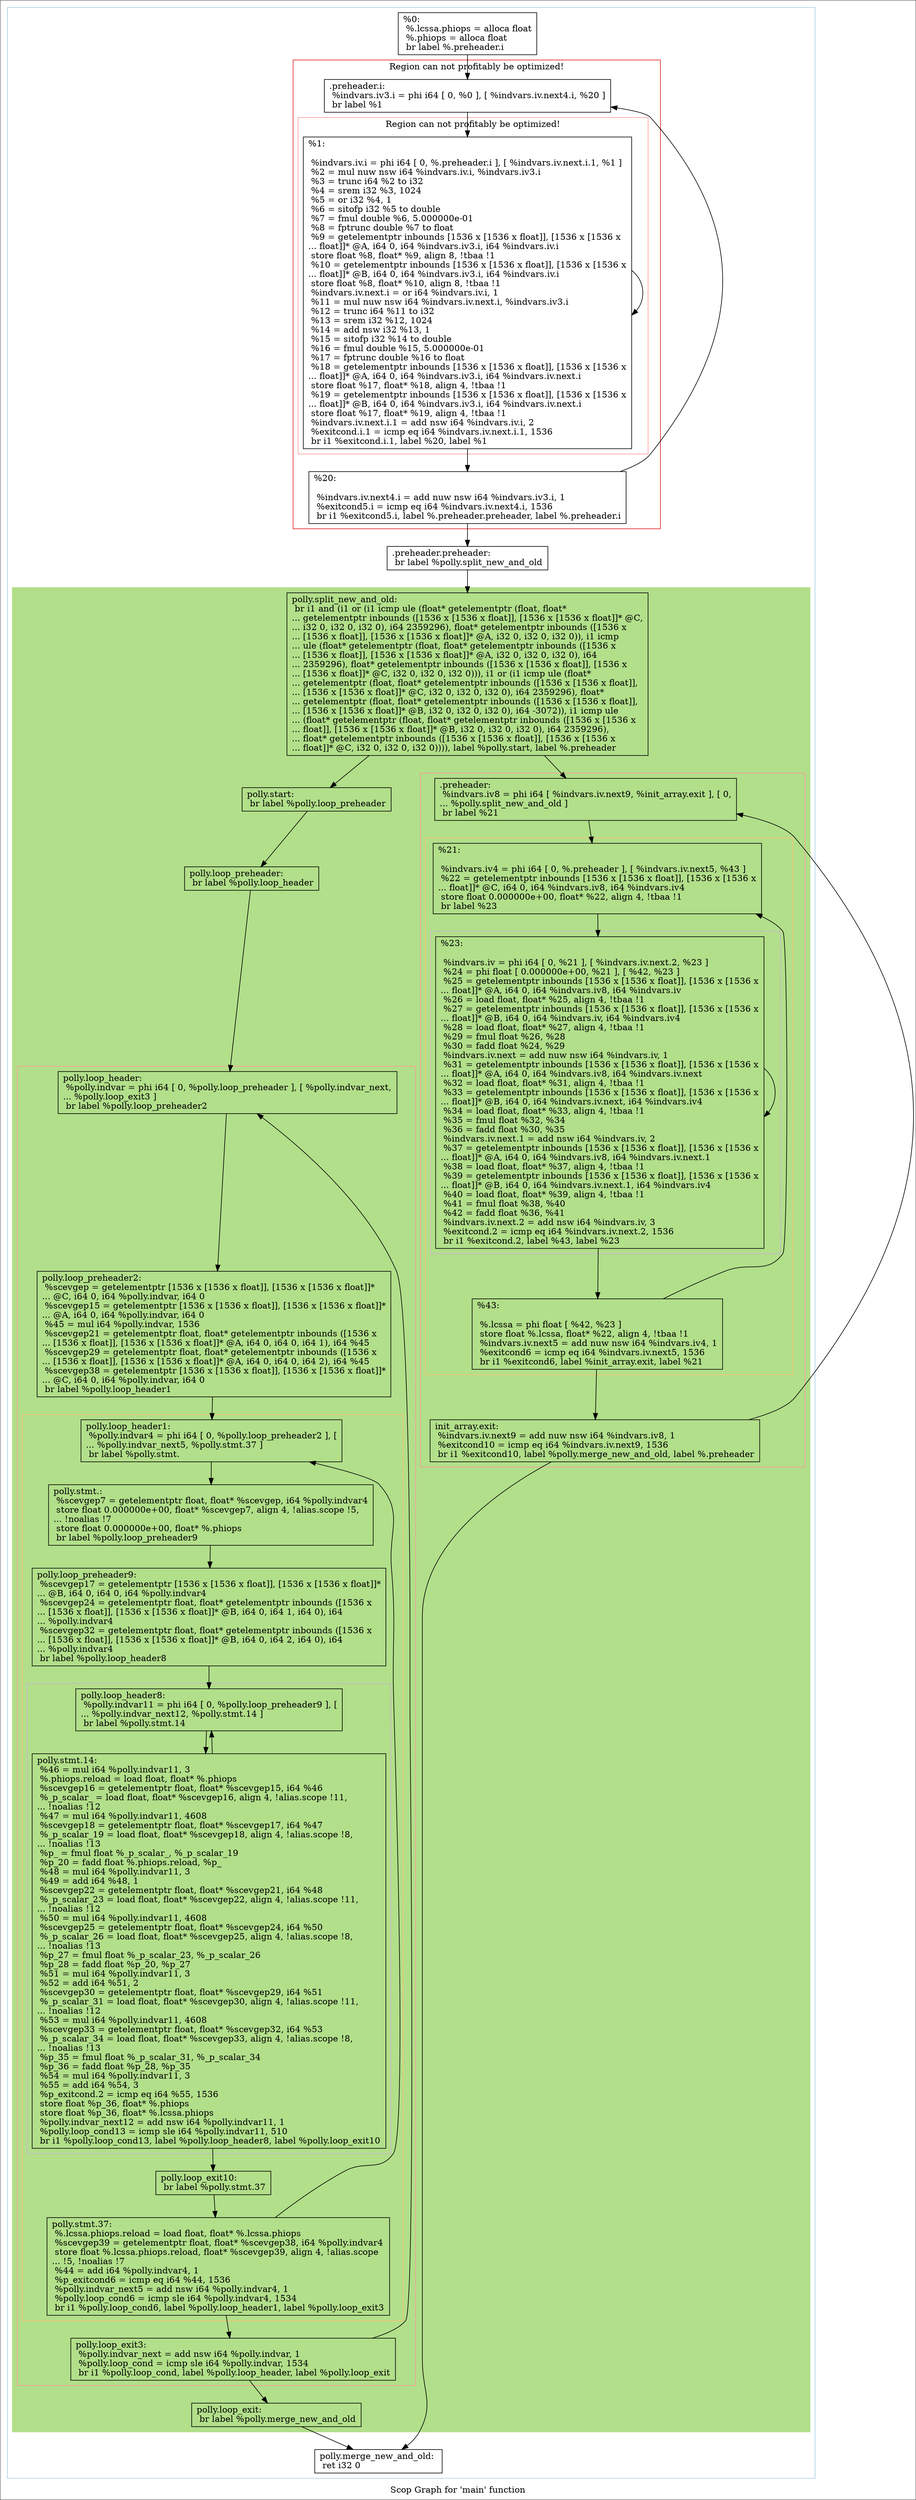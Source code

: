 digraph "Scop Graph for 'main' function" {
	label="Scop Graph for 'main' function";

	Node0x1621f90 [shape=record,label="{%0:\l  %.lcssa.phiops = alloca float\l  %.phiops = alloca float\l  br label %.preheader.i\l}"];
	Node0x1621f90 -> Node0x1631d80;
	Node0x1631d80 [shape=record,label="{.preheader.i:                                     \l  %indvars.iv3.i = phi i64 [ 0, %0 ], [ %indvars.iv.next4.i, %20 ]\l  br label %1\l}"];
	Node0x1631d80 -> Node0x1608e70;
	Node0x1608e70 [shape=record,label="{%1:\l\l  %indvars.iv.i = phi i64 [ 0, %.preheader.i ], [ %indvars.iv.next.i.1, %1 ]\l  %2 = mul nuw nsw i64 %indvars.iv.i, %indvars.iv3.i\l  %3 = trunc i64 %2 to i32\l  %4 = srem i32 %3, 1024\l  %5 = or i32 %4, 1\l  %6 = sitofp i32 %5 to double\l  %7 = fmul double %6, 5.000000e-01\l  %8 = fptrunc double %7 to float\l  %9 = getelementptr inbounds [1536 x [1536 x float]], [1536 x [1536 x\l... float]]* @A, i64 0, i64 %indvars.iv3.i, i64 %indvars.iv.i\l  store float %8, float* %9, align 8, !tbaa !1\l  %10 = getelementptr inbounds [1536 x [1536 x float]], [1536 x [1536 x\l... float]]* @B, i64 0, i64 %indvars.iv3.i, i64 %indvars.iv.i\l  store float %8, float* %10, align 8, !tbaa !1\l  %indvars.iv.next.i = or i64 %indvars.iv.i, 1\l  %11 = mul nuw nsw i64 %indvars.iv.next.i, %indvars.iv3.i\l  %12 = trunc i64 %11 to i32\l  %13 = srem i32 %12, 1024\l  %14 = add nsw i32 %13, 1\l  %15 = sitofp i32 %14 to double\l  %16 = fmul double %15, 5.000000e-01\l  %17 = fptrunc double %16 to float\l  %18 = getelementptr inbounds [1536 x [1536 x float]], [1536 x [1536 x\l... float]]* @A, i64 0, i64 %indvars.iv3.i, i64 %indvars.iv.next.i\l  store float %17, float* %18, align 4, !tbaa !1\l  %19 = getelementptr inbounds [1536 x [1536 x float]], [1536 x [1536 x\l... float]]* @B, i64 0, i64 %indvars.iv3.i, i64 %indvars.iv.next.i\l  store float %17, float* %19, align 4, !tbaa !1\l  %indvars.iv.next.i.1 = add nsw i64 %indvars.iv.i, 2\l  %exitcond.i.1 = icmp eq i64 %indvars.iv.next.i.1, 1536\l  br i1 %exitcond.i.1, label %20, label %1\l}"];
	Node0x1608e70 -> Node0x16222b0;
	Node0x1608e70 -> Node0x1608e70[constraint=false];
	Node0x16222b0 [shape=record,label="{%20:\l\l  %indvars.iv.next4.i = add nuw nsw i64 %indvars.iv3.i, 1\l  %exitcond5.i = icmp eq i64 %indvars.iv.next4.i, 1536\l  br i1 %exitcond5.i, label %.preheader.preheader, label %.preheader.i\l}"];
	Node0x16222b0 -> Node0x16098b0;
	Node0x16222b0 -> Node0x1631d80[constraint=false];
	Node0x16098b0 [shape=record,label="{.preheader.preheader:                             \l  br label %polly.split_new_and_old\l}"];
	Node0x16098b0 -> Node0x16098d0;
	Node0x16098d0 [shape=record,label="{polly.split_new_and_old:                          \l  br i1 and (i1 or (i1 icmp ule (float* getelementptr (float, float*\l... getelementptr inbounds ([1536 x [1536 x float]], [1536 x [1536 x float]]* @C,\l... i32 0, i32 0, i32 0), i64 2359296), float* getelementptr inbounds ([1536 x\l... [1536 x float]], [1536 x [1536 x float]]* @A, i32 0, i32 0, i32 0)), i1 icmp\l... ule (float* getelementptr (float, float* getelementptr inbounds ([1536 x\l... [1536 x float]], [1536 x [1536 x float]]* @A, i32 0, i32 0, i32 0), i64\l... 2359296), float* getelementptr inbounds ([1536 x [1536 x float]], [1536 x\l... [1536 x float]]* @C, i32 0, i32 0, i32 0))), i1 or (i1 icmp ule (float*\l... getelementptr (float, float* getelementptr inbounds ([1536 x [1536 x float]],\l... [1536 x [1536 x float]]* @C, i32 0, i32 0, i32 0), i64 2359296), float*\l... getelementptr (float, float* getelementptr inbounds ([1536 x [1536 x float]],\l... [1536 x [1536 x float]]* @B, i32 0, i32 0, i32 0), i64 -3072)), i1 icmp ule\l... (float* getelementptr (float, float* getelementptr inbounds ([1536 x [1536 x\l... float]], [1536 x [1536 x float]]* @B, i32 0, i32 0, i32 0), i64 2359296),\l... float* getelementptr inbounds ([1536 x [1536 x float]], [1536 x [1536 x\l... float]]* @C, i32 0, i32 0, i32 0)))), label %polly.start, label %.preheader\l}"];
	Node0x16098d0 -> Node0x16097b0;
	Node0x16098d0 -> Node0x15e7ae0;
	Node0x16097b0 [shape=record,label="{polly.start:                                      \l  br label %polly.loop_preheader\l}"];
	Node0x16097b0 -> Node0x1622140;
	Node0x1622140 [shape=record,label="{polly.loop_preheader:                             \l  br label %polly.loop_header\l}"];
	Node0x1622140 -> Node0x15e7b80;
	Node0x15e7b80 [shape=record,label="{polly.loop_header:                                \l  %polly.indvar = phi i64 [ 0, %polly.loop_preheader ], [ %polly.indvar_next,\l... %polly.loop_exit3 ]\l  br label %polly.loop_preheader2\l}"];
	Node0x15e7b80 -> Node0x16097d0;
	Node0x16097d0 [shape=record,label="{polly.loop_preheader2:                            \l  %scevgep = getelementptr [1536 x [1536 x float]], [1536 x [1536 x float]]*\l... @C, i64 0, i64 %polly.indvar, i64 0\l  %scevgep15 = getelementptr [1536 x [1536 x float]], [1536 x [1536 x float]]*\l... @A, i64 0, i64 %polly.indvar, i64 0\l  %45 = mul i64 %polly.indvar, 1536\l  %scevgep21 = getelementptr float, float* getelementptr inbounds ([1536 x\l... [1536 x float]], [1536 x [1536 x float]]* @A, i64 0, i64 0, i64 1), i64 %45\l  %scevgep29 = getelementptr float, float* getelementptr inbounds ([1536 x\l... [1536 x float]], [1536 x [1536 x float]]* @A, i64 0, i64 0, i64 2), i64 %45\l  %scevgep38 = getelementptr [1536 x [1536 x float]], [1536 x [1536 x float]]*\l... @C, i64 0, i64 %polly.indvar, i64 0\l  br label %polly.loop_header1\l}"];
	Node0x16097d0 -> Node0x1633d30;
	Node0x1633d30 [shape=record,label="{polly.loop_header1:                               \l  %polly.indvar4 = phi i64 [ 0, %polly.loop_preheader2 ], [\l... %polly.indvar_next5, %polly.stmt.37 ]\l  br label %polly.stmt.\l}"];
	Node0x1633d30 -> Node0x16220e0;
	Node0x16220e0 [shape=record,label="{polly.stmt.:                                      \l  %scevgep7 = getelementptr float, float* %scevgep, i64 %polly.indvar4\l  store float 0.000000e+00, float* %scevgep7, align 4, !alias.scope !5,\l... !noalias !7\l  store float 0.000000e+00, float* %.phiops\l  br label %polly.loop_preheader9\l}"];
	Node0x16220e0 -> Node0x15e7990;
	Node0x15e7990 [shape=record,label="{polly.loop_preheader9:                            \l  %scevgep17 = getelementptr [1536 x [1536 x float]], [1536 x [1536 x float]]*\l... @B, i64 0, i64 0, i64 %polly.indvar4\l  %scevgep24 = getelementptr float, float* getelementptr inbounds ([1536 x\l... [1536 x float]], [1536 x [1536 x float]]* @B, i64 0, i64 1, i64 0), i64\l... %polly.indvar4\l  %scevgep32 = getelementptr float, float* getelementptr inbounds ([1536 x\l... [1536 x float]], [1536 x [1536 x float]]* @B, i64 0, i64 2, i64 0), i64\l... %polly.indvar4\l  br label %polly.loop_header8\l}"];
	Node0x15e7990 -> Node0x15e79f0;
	Node0x15e79f0 [shape=record,label="{polly.loop_header8:                               \l  %polly.indvar11 = phi i64 [ 0, %polly.loop_preheader9 ], [\l... %polly.indvar_next12, %polly.stmt.14 ]\l  br label %polly.stmt.14\l}"];
	Node0x15e79f0 -> Node0x15e7a50;
	Node0x15e7a50 [shape=record,label="{polly.stmt.14:                                    \l  %46 = mul i64 %polly.indvar11, 3\l  %.phiops.reload = load float, float* %.phiops\l  %scevgep16 = getelementptr float, float* %scevgep15, i64 %46\l  %_p_scalar_ = load float, float* %scevgep16, align 4, !alias.scope !11,\l... !noalias !12\l  %47 = mul i64 %polly.indvar11, 4608\l  %scevgep18 = getelementptr float, float* %scevgep17, i64 %47\l  %_p_scalar_19 = load float, float* %scevgep18, align 4, !alias.scope !8,\l... !noalias !13\l  %p_ = fmul float %_p_scalar_, %_p_scalar_19\l  %p_20 = fadd float %.phiops.reload, %p_\l  %48 = mul i64 %polly.indvar11, 3\l  %49 = add i64 %48, 1\l  %scevgep22 = getelementptr float, float* %scevgep21, i64 %48\l  %_p_scalar_23 = load float, float* %scevgep22, align 4, !alias.scope !11,\l... !noalias !12\l  %50 = mul i64 %polly.indvar11, 4608\l  %scevgep25 = getelementptr float, float* %scevgep24, i64 %50\l  %_p_scalar_26 = load float, float* %scevgep25, align 4, !alias.scope !8,\l... !noalias !13\l  %p_27 = fmul float %_p_scalar_23, %_p_scalar_26\l  %p_28 = fadd float %p_20, %p_27\l  %51 = mul i64 %polly.indvar11, 3\l  %52 = add i64 %51, 2\l  %scevgep30 = getelementptr float, float* %scevgep29, i64 %51\l  %_p_scalar_31 = load float, float* %scevgep30, align 4, !alias.scope !11,\l... !noalias !12\l  %53 = mul i64 %polly.indvar11, 4608\l  %scevgep33 = getelementptr float, float* %scevgep32, i64 %53\l  %_p_scalar_34 = load float, float* %scevgep33, align 4, !alias.scope !8,\l... !noalias !13\l  %p_35 = fmul float %_p_scalar_31, %_p_scalar_34\l  %p_36 = fadd float %p_28, %p_35\l  %54 = mul i64 %polly.indvar11, 3\l  %55 = add i64 %54, 3\l  %p_exitcond.2 = icmp eq i64 %55, 1536\l  store float %p_36, float* %.phiops\l  store float %p_36, float* %.lcssa.phiops\l  %polly.indvar_next12 = add nsw i64 %polly.indvar11, 1\l  %polly.loop_cond13 = icmp sle i64 %polly.indvar11, 510\l  br i1 %polly.loop_cond13, label %polly.loop_header8, label %polly.loop_exit10\l}"];
	Node0x15e7a50 -> Node0x15e79f0[constraint=false];
	Node0x15e7a50 -> Node0x1635270;
	Node0x1635270 [shape=record,label="{polly.loop_exit10:                                \l  br label %polly.stmt.37\l}"];
	Node0x1635270 -> Node0x1635300;
	Node0x1635300 [shape=record,label="{polly.stmt.37:                                    \l  %.lcssa.phiops.reload = load float, float* %.lcssa.phiops\l  %scevgep39 = getelementptr float, float* %scevgep38, i64 %polly.indvar4\l  store float %.lcssa.phiops.reload, float* %scevgep39, align 4, !alias.scope\l... !5, !noalias !7\l  %44 = add i64 %polly.indvar4, 1\l  %p_exitcond6 = icmp eq i64 %44, 1536\l  %polly.indvar_next5 = add nsw i64 %polly.indvar4, 1\l  %polly.loop_cond6 = icmp sle i64 %polly.indvar4, 1534\l  br i1 %polly.loop_cond6, label %polly.loop_header1, label %polly.loop_exit3\l}"];
	Node0x1635300 -> Node0x1633d30[constraint=false];
	Node0x1635300 -> Node0x15e7a70;
	Node0x15e7a70 [shape=record,label="{polly.loop_exit3:                                 \l  %polly.indvar_next = add nsw i64 %polly.indvar, 1\l  %polly.loop_cond = icmp sle i64 %polly.indvar, 1534\l  br i1 %polly.loop_cond, label %polly.loop_header, label %polly.loop_exit\l}"];
	Node0x15e7a70 -> Node0x15e7b80[constraint=false];
	Node0x15e7a70 -> Node0x1633b60;
	Node0x1633b60 [shape=record,label="{polly.loop_exit:                                  \l  br label %polly.merge_new_and_old\l}"];
	Node0x1633b60 -> Node0x16352d0;
	Node0x16352d0 [shape=record,label="{polly.merge_new_and_old:                          \l  ret i32 0\l}"];
	Node0x15e7ae0 [shape=record,label="{.preheader:                                       \l  %indvars.iv8 = phi i64 [ %indvars.iv.next9, %init_array.exit ], [ 0,\l... %polly.split_new_and_old ]\l  br label %21\l}"];
	Node0x15e7ae0 -> Node0x1633ce0;
	Node0x1633ce0 [shape=record,label="{%21:\l\l  %indvars.iv4 = phi i64 [ 0, %.preheader ], [ %indvars.iv.next5, %43 ]\l  %22 = getelementptr inbounds [1536 x [1536 x float]], [1536 x [1536 x\l... float]]* @C, i64 0, i64 %indvars.iv8, i64 %indvars.iv4\l  store float 0.000000e+00, float* %22, align 4, !tbaa !1\l  br label %23\l}"];
	Node0x1633ce0 -> Node0x1633d00;
	Node0x1633d00 [shape=record,label="{%23:\l\l  %indvars.iv = phi i64 [ 0, %21 ], [ %indvars.iv.next.2, %23 ]\l  %24 = phi float [ 0.000000e+00, %21 ], [ %42, %23 ]\l  %25 = getelementptr inbounds [1536 x [1536 x float]], [1536 x [1536 x\l... float]]* @A, i64 0, i64 %indvars.iv8, i64 %indvars.iv\l  %26 = load float, float* %25, align 4, !tbaa !1\l  %27 = getelementptr inbounds [1536 x [1536 x float]], [1536 x [1536 x\l... float]]* @B, i64 0, i64 %indvars.iv, i64 %indvars.iv4\l  %28 = load float, float* %27, align 4, !tbaa !1\l  %29 = fmul float %26, %28\l  %30 = fadd float %24, %29\l  %indvars.iv.next = add nuw nsw i64 %indvars.iv, 1\l  %31 = getelementptr inbounds [1536 x [1536 x float]], [1536 x [1536 x\l... float]]* @A, i64 0, i64 %indvars.iv8, i64 %indvars.iv.next\l  %32 = load float, float* %31, align 4, !tbaa !1\l  %33 = getelementptr inbounds [1536 x [1536 x float]], [1536 x [1536 x\l... float]]* @B, i64 0, i64 %indvars.iv.next, i64 %indvars.iv4\l  %34 = load float, float* %33, align 4, !tbaa !1\l  %35 = fmul float %32, %34\l  %36 = fadd float %30, %35\l  %indvars.iv.next.1 = add nsw i64 %indvars.iv, 2\l  %37 = getelementptr inbounds [1536 x [1536 x float]], [1536 x [1536 x\l... float]]* @A, i64 0, i64 %indvars.iv8, i64 %indvars.iv.next.1\l  %38 = load float, float* %37, align 4, !tbaa !1\l  %39 = getelementptr inbounds [1536 x [1536 x float]], [1536 x [1536 x\l... float]]* @B, i64 0, i64 %indvars.iv.next.1, i64 %indvars.iv4\l  %40 = load float, float* %39, align 4, !tbaa !1\l  %41 = fmul float %38, %40\l  %42 = fadd float %36, %41\l  %indvars.iv.next.2 = add nsw i64 %indvars.iv, 3\l  %exitcond.2 = icmp eq i64 %indvars.iv.next.2, 1536\l  br i1 %exitcond.2, label %43, label %23\l}"];
	Node0x1633d00 -> Node0x1633c00;
	Node0x1633d00 -> Node0x1633d00[constraint=false];
	Node0x1633c00 [shape=record,label="{%43:\l\l  %.lcssa = phi float [ %42, %23 ]\l  store float %.lcssa, float* %22, align 4, !tbaa !1\l  %indvars.iv.next5 = add nuw nsw i64 %indvars.iv4, 1\l  %exitcond6 = icmp eq i64 %indvars.iv.next5, 1536\l  br i1 %exitcond6, label %init_array.exit, label %21\l}"];
	Node0x1633c00 -> Node0x1633c60;
	Node0x1633c00 -> Node0x1633ce0[constraint=false];
	Node0x1633c60 [shape=record,label="{init_array.exit:                                  \l  %indvars.iv.next9 = add nuw nsw i64 %indvars.iv8, 1\l  %exitcond10 = icmp eq i64 %indvars.iv.next9, 1536\l  br i1 %exitcond10, label %polly.merge_new_and_old, label %.preheader\l}"];
	Node0x1633c60 -> Node0x16352d0;
	Node0x1633c60 -> Node0x15e7ae0[constraint=false];
	colorscheme = "paired12"
        subgraph cluster_0x1631ca0 {
          label = "";
          style = solid;
          color = 1
          subgraph cluster_0x1633600 {
            label = "Region can not profitably be optimized!";
            style = solid;
            color = 6
            subgraph cluster_0x1633580 {
              label = "Region can not profitably be optimized!";
              style = solid;
              color = 5
              Node0x1608e70;
            }
            Node0x1631d80;
            Node0x16222b0;
          }
          subgraph cluster_0x1633500 {
            label = "";
            style = filled;
            color = 3            subgraph cluster_0x1631f60 {
              label = "";
              style = solid;
              color = 5
              subgraph cluster_0x1631ee0 {
                label = "";
                style = solid;
                color = 7
                subgraph cluster_0x1631e60 {
                  label = "";
                  style = solid;
                  color = 9
                  Node0x15e79f0;
                  Node0x15e7a50;
                }
                Node0x1633d30;
                Node0x16220e0;
                Node0x15e7990;
                Node0x1635270;
                Node0x1635300;
              }
              Node0x15e7b80;
              Node0x16097d0;
              Node0x15e7a70;
            }
            subgraph cluster_0x1633480 {
              label = "";
              style = solid;
              color = 5
              subgraph cluster_0x1633400 {
                label = "";
                style = solid;
                color = 7
                subgraph cluster_0x1631fe0 {
                  label = "";
                  style = solid;
                  color = 9
                  Node0x1633d00;
                }
                Node0x1633ce0;
                Node0x1633c00;
              }
              Node0x15e7ae0;
              Node0x1633c60;
            }
            Node0x16098d0;
            Node0x16097b0;
            Node0x1622140;
            Node0x1633b60;
          }
          Node0x1621f90;
          Node0x16098b0;
          Node0x16352d0;
        }
}
